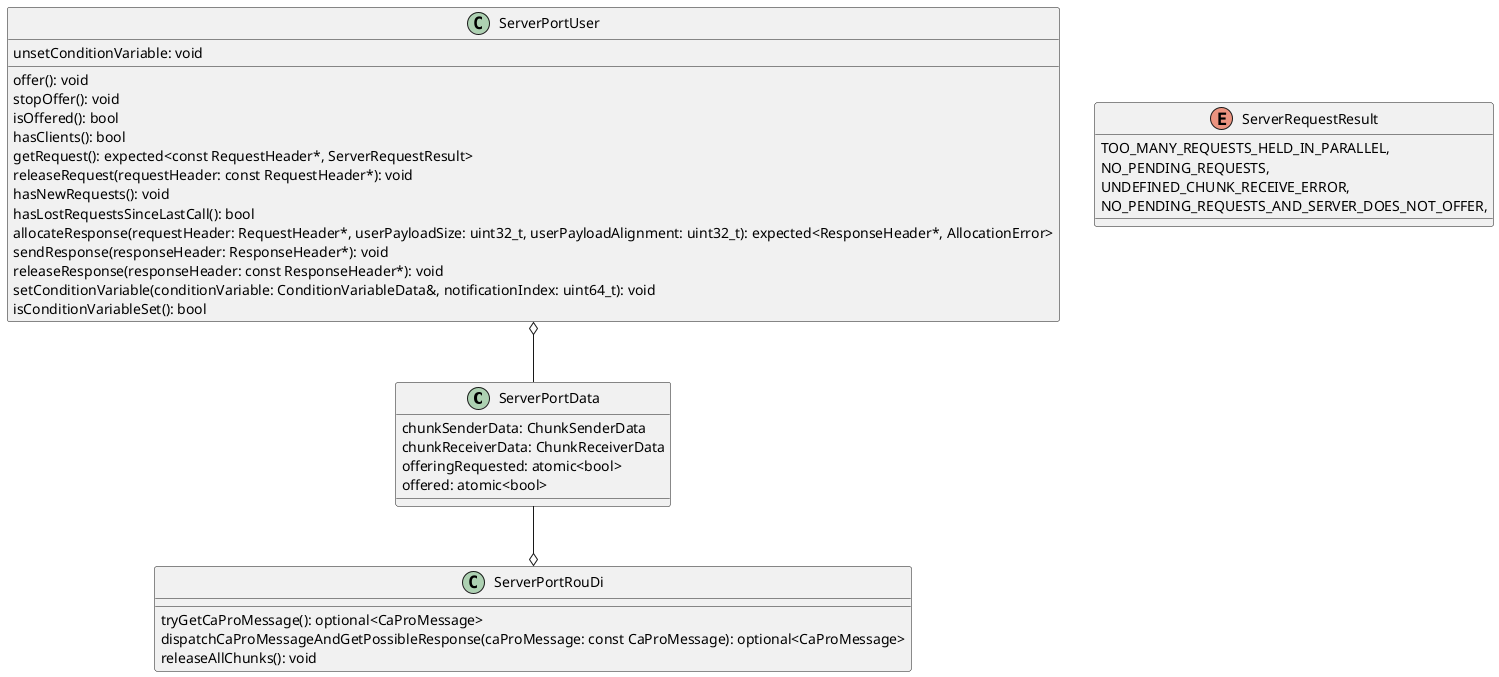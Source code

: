 @startuml

class ServerPortData {
  chunkSenderData: ChunkSenderData
  chunkReceiverData: ChunkReceiverData
  offeringRequested: atomic<bool>
  offered: atomic<bool>
}


enum ServerRequestResult {
    TOO_MANY_REQUESTS_HELD_IN_PARALLEL,
    NO_PENDING_REQUESTS,
    UNDEFINED_CHUNK_RECEIVE_ERROR,
    NO_PENDING_REQUESTS_AND_SERVER_DOES_NOT_OFFER,
}

class ServerPortUser {
  offer(): void
  stopOffer(): void
  isOffered(): bool
  hasClients(): bool
  getRequest(): expected<const RequestHeader*, ServerRequestResult>
  releaseRequest(requestHeader: const RequestHeader*): void
  hasNewRequests(): void
  hasLostRequestsSinceLastCall(): bool
  allocateResponse(requestHeader: RequestHeader*, userPayloadSize: uint32_t, userPayloadAlignment: uint32_t): expected<ResponseHeader*, AllocationError>
  sendResponse(responseHeader: ResponseHeader*): void
  releaseResponse(responseHeader: const ResponseHeader*): void
  setConditionVariable(conditionVariable: ConditionVariableData&, notificationIndex: uint64_t): void
  unsetConditionVariable: void
  isConditionVariableSet(): bool
}

class ServerPortRouDi {
  tryGetCaProMessage(): optional<CaProMessage>
  dispatchCaProMessageAndGetPossibleResponse(caProMessage: const CaProMessage): optional<CaProMessage>
  releaseAllChunks(): void
}

ServerPortUser o-- ServerPortData
ServerPortData --o ServerPortRouDi

@enduml
